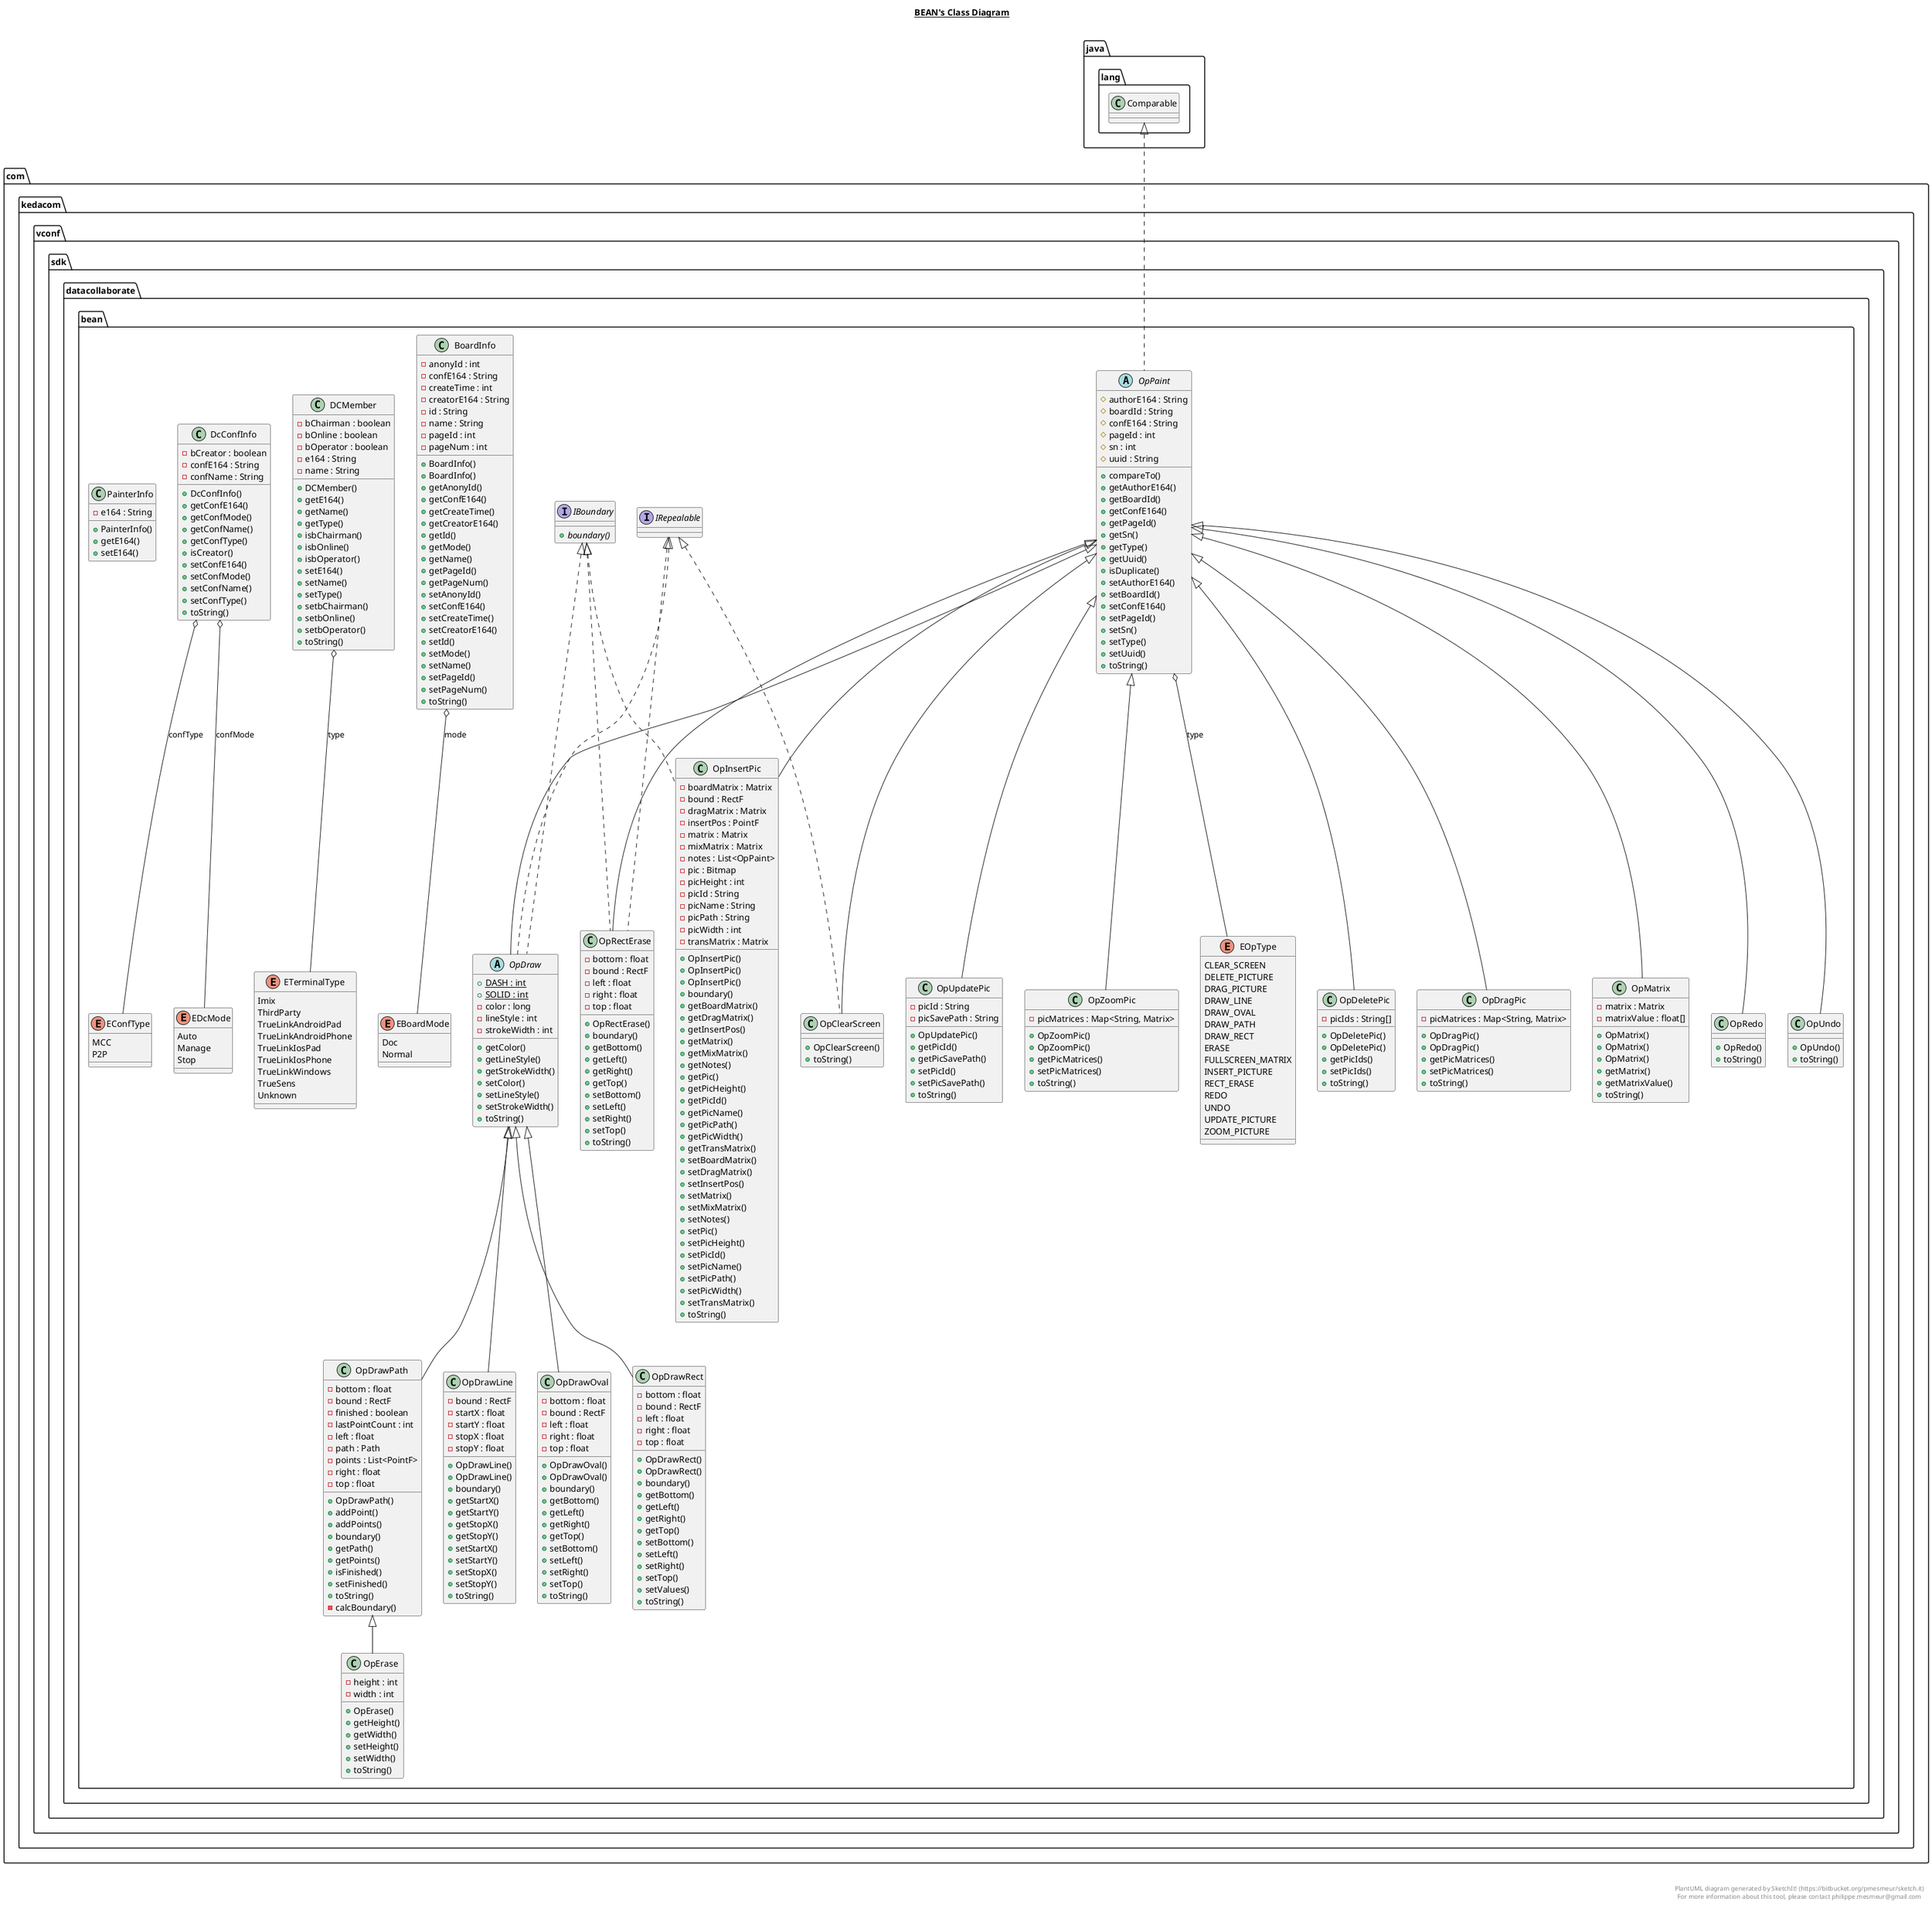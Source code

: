 @startuml

title __BEAN's Class Diagram__\n

  namespace com.kedacom.vconf.sdk.datacollaborate {
    namespace bean {
      class com.kedacom.vconf.sdk.datacollaborate.bean.BoardInfo {
          - anonyId : int
          - confE164 : String
          - createTime : int
          - creatorE164 : String
          - id : String
          - name : String
          - pageId : int
          - pageNum : int
          + BoardInfo()
          + BoardInfo()
          + getAnonyId()
          + getConfE164()
          + getCreateTime()
          + getCreatorE164()
          + getId()
          + getMode()
          + getName()
          + getPageId()
          + getPageNum()
          + setAnonyId()
          + setConfE164()
          + setCreateTime()
          + setCreatorE164()
          + setId()
          + setMode()
          + setName()
          + setPageId()
          + setPageNum()
          + toString()
      }
    }
  }
  

  namespace com.kedacom.vconf.sdk.datacollaborate {
    namespace bean {
      class com.kedacom.vconf.sdk.datacollaborate.bean.DCMember {
          - bChairman : boolean
          - bOnline : boolean
          - bOperator : boolean
          - e164 : String
          - name : String
          + DCMember()
          + getE164()
          + getName()
          + getType()
          + isbChairman()
          + isbOnline()
          + isbOperator()
          + setE164()
          + setName()
          + setType()
          + setbChairman()
          + setbOnline()
          + setbOperator()
          + toString()
      }
    }
  }
  

  namespace com.kedacom.vconf.sdk.datacollaborate {
    namespace bean {
      class com.kedacom.vconf.sdk.datacollaborate.bean.DcConfInfo {
          - bCreator : boolean
          - confE164 : String
          - confName : String
          + DcConfInfo()
          + getConfE164()
          + getConfMode()
          + getConfName()
          + getConfType()
          + isCreator()
          + setConfE164()
          + setConfMode()
          + setConfName()
          + setConfType()
          + toString()
      }
    }
  }
  

  namespace com.kedacom.vconf.sdk.datacollaborate {
    namespace bean {
      enum EBoardMode {
        Doc
        Normal
      }
    }
  }
  

  namespace com.kedacom.vconf.sdk.datacollaborate {
    namespace bean {
      enum EConfType {
        MCC
        P2P
      }
    }
  }
  

  namespace com.kedacom.vconf.sdk.datacollaborate {
    namespace bean {
      enum EDcMode {
        Auto
        Manage
        Stop
      }
    }
  }
  

  namespace com.kedacom.vconf.sdk.datacollaborate {
    namespace bean {
      enum EOpType {
        CLEAR_SCREEN
        DELETE_PICTURE
        DRAG_PICTURE
        DRAW_LINE
        DRAW_OVAL
        DRAW_PATH
        DRAW_RECT
        ERASE
        FULLSCREEN_MATRIX
        INSERT_PICTURE
        RECT_ERASE
        REDO
        UNDO
        UPDATE_PICTURE
        ZOOM_PICTURE
      }
    }
  }
  

  namespace com.kedacom.vconf.sdk.datacollaborate {
    namespace bean {
      enum ETerminalType {
        Imix
        ThirdParty
        TrueLinkAndroidPad
        TrueLinkAndroidPhone
        TrueLinkIosPad
        TrueLinkIosPhone
        TrueLinkWindows
        TrueSens
        Unknown
      }
    }
  }
  

  namespace com.kedacom.vconf.sdk.datacollaborate {
    namespace bean {
      interface com.kedacom.vconf.sdk.datacollaborate.bean.IBoundary {
          {abstract} + boundary()
      }
    }
  }
  

  namespace com.kedacom.vconf.sdk.datacollaborate {
    namespace bean {
      interface com.kedacom.vconf.sdk.datacollaborate.bean.IRepealable {
      }
    }
  }
  

  namespace com.kedacom.vconf.sdk.datacollaborate {
    namespace bean {
      class com.kedacom.vconf.sdk.datacollaborate.bean.OpClearScreen {
          + OpClearScreen()
          + toString()
      }
    }
  }
  

  namespace com.kedacom.vconf.sdk.datacollaborate {
    namespace bean {
      class com.kedacom.vconf.sdk.datacollaborate.bean.OpDeletePic {
          - picIds : String[]
          + OpDeletePic()
          + OpDeletePic()
          + getPicIds()
          + setPicIds()
          + toString()
      }
    }
  }
  

  namespace com.kedacom.vconf.sdk.datacollaborate {
    namespace bean {
      class com.kedacom.vconf.sdk.datacollaborate.bean.OpDragPic {
          - picMatrices : Map<String, Matrix>
          + OpDragPic()
          + OpDragPic()
          + getPicMatrices()
          + setPicMatrices()
          + toString()
      }
    }
  }
  

  namespace com.kedacom.vconf.sdk.datacollaborate {
    namespace bean {
      abstract class com.kedacom.vconf.sdk.datacollaborate.bean.OpDraw {
          {static} + DASH : int
          {static} + SOLID : int
          - color : long
          - lineStyle : int
          - strokeWidth : int
          + getColor()
          + getLineStyle()
          + getStrokeWidth()
          + setColor()
          + setLineStyle()
          + setStrokeWidth()
          + toString()
      }
    }
  }
  

  namespace com.kedacom.vconf.sdk.datacollaborate {
    namespace bean {
      class com.kedacom.vconf.sdk.datacollaborate.bean.OpDrawLine {
          - bound : RectF
          - startX : float
          - startY : float
          - stopX : float
          - stopY : float
          + OpDrawLine()
          + OpDrawLine()
          + boundary()
          + getStartX()
          + getStartY()
          + getStopX()
          + getStopY()
          + setStartX()
          + setStartY()
          + setStopX()
          + setStopY()
          + toString()
      }
    }
  }
  

  namespace com.kedacom.vconf.sdk.datacollaborate {
    namespace bean {
      class com.kedacom.vconf.sdk.datacollaborate.bean.OpDrawOval {
          - bottom : float
          - bound : RectF
          - left : float
          - right : float
          - top : float
          + OpDrawOval()
          + OpDrawOval()
          + boundary()
          + getBottom()
          + getLeft()
          + getRight()
          + getTop()
          + setBottom()
          + setLeft()
          + setRight()
          + setTop()
          + toString()
      }
    }
  }
  

  namespace com.kedacom.vconf.sdk.datacollaborate {
    namespace bean {
      class com.kedacom.vconf.sdk.datacollaborate.bean.OpDrawPath {
          - bottom : float
          - bound : RectF
          - finished : boolean
          - lastPointCount : int
          - left : float
          - path : Path
          - points : List<PointF>
          - right : float
          - top : float
          + OpDrawPath()
          + addPoint()
          + addPoints()
          + boundary()
          + getPath()
          + getPoints()
          + isFinished()
          + setFinished()
          + toString()
          - calcBoundary()
      }
    }
  }
  

  namespace com.kedacom.vconf.sdk.datacollaborate {
    namespace bean {
      class com.kedacom.vconf.sdk.datacollaborate.bean.OpDrawRect {
          - bottom : float
          - bound : RectF
          - left : float
          - right : float
          - top : float
          + OpDrawRect()
          + OpDrawRect()
          + boundary()
          + getBottom()
          + getLeft()
          + getRight()
          + getTop()
          + setBottom()
          + setLeft()
          + setRight()
          + setTop()
          + setValues()
          + toString()
      }
    }
  }
  

  namespace com.kedacom.vconf.sdk.datacollaborate {
    namespace bean {
      class com.kedacom.vconf.sdk.datacollaborate.bean.OpErase {
          - height : int
          - width : int
          + OpErase()
          + getHeight()
          + getWidth()
          + setHeight()
          + setWidth()
          + toString()
      }
    }
  }
  

  namespace com.kedacom.vconf.sdk.datacollaborate {
    namespace bean {
      class com.kedacom.vconf.sdk.datacollaborate.bean.OpInsertPic {
          - boardMatrix : Matrix
          - bound : RectF
          - dragMatrix : Matrix
          - insertPos : PointF
          - matrix : Matrix
          - mixMatrix : Matrix
          - notes : List<OpPaint>
          - pic : Bitmap
          - picHeight : int
          - picId : String
          - picName : String
          - picPath : String
          - picWidth : int
          - transMatrix : Matrix
          + OpInsertPic()
          + OpInsertPic()
          + OpInsertPic()
          + boundary()
          + getBoardMatrix()
          + getDragMatrix()
          + getInsertPos()
          + getMatrix()
          + getMixMatrix()
          + getNotes()
          + getPic()
          + getPicHeight()
          + getPicId()
          + getPicName()
          + getPicPath()
          + getPicWidth()
          + getTransMatrix()
          + setBoardMatrix()
          + setDragMatrix()
          + setInsertPos()
          + setMatrix()
          + setMixMatrix()
          + setNotes()
          + setPic()
          + setPicHeight()
          + setPicId()
          + setPicName()
          + setPicPath()
          + setPicWidth()
          + setTransMatrix()
          + toString()
      }
    }
  }
  

  namespace com.kedacom.vconf.sdk.datacollaborate {
    namespace bean {
      class com.kedacom.vconf.sdk.datacollaborate.bean.OpMatrix {
          - matrix : Matrix
          - matrixValue : float[]
          + OpMatrix()
          + OpMatrix()
          + OpMatrix()
          + getMatrix()
          + getMatrixValue()
          + toString()
      }
    }
  }
  

  namespace com.kedacom.vconf.sdk.datacollaborate {
    namespace bean {
      abstract class com.kedacom.vconf.sdk.datacollaborate.bean.OpPaint {
          # authorE164 : String
          # boardId : String
          # confE164 : String
          # pageId : int
          # sn : int
          # uuid : String
          + compareTo()
          + getAuthorE164()
          + getBoardId()
          + getConfE164()
          + getPageId()
          + getSn()
          + getType()
          + getUuid()
          + isDuplicate()
          + setAuthorE164()
          + setBoardId()
          + setConfE164()
          + setPageId()
          + setSn()
          + setType()
          + setUuid()
          + toString()
      }
    }
  }
  

  namespace com.kedacom.vconf.sdk.datacollaborate {
    namespace bean {
      class com.kedacom.vconf.sdk.datacollaborate.bean.OpRectErase {
          - bottom : float
          - bound : RectF
          - left : float
          - right : float
          - top : float
          + OpRectErase()
          + boundary()
          + getBottom()
          + getLeft()
          + getRight()
          + getTop()
          + setBottom()
          + setLeft()
          + setRight()
          + setTop()
          + toString()
      }
    }
  }
  

  namespace com.kedacom.vconf.sdk.datacollaborate {
    namespace bean {
      class com.kedacom.vconf.sdk.datacollaborate.bean.OpRedo {
          + OpRedo()
          + toString()
      }
    }
  }
  

  namespace com.kedacom.vconf.sdk.datacollaborate {
    namespace bean {
      class com.kedacom.vconf.sdk.datacollaborate.bean.OpUndo {
          + OpUndo()
          + toString()
      }
    }
  }
  

  namespace com.kedacom.vconf.sdk.datacollaborate {
    namespace bean {
      class com.kedacom.vconf.sdk.datacollaborate.bean.OpUpdatePic {
          - picId : String
          - picSavePath : String
          + OpUpdatePic()
          + getPicId()
          + getPicSavePath()
          + setPicId()
          + setPicSavePath()
          + toString()
      }
    }
  }
  

  namespace com.kedacom.vconf.sdk.datacollaborate {
    namespace bean {
      class com.kedacom.vconf.sdk.datacollaborate.bean.OpZoomPic {
          - picMatrices : Map<String, Matrix>
          + OpZoomPic()
          + OpZoomPic()
          + getPicMatrices()
          + setPicMatrices()
          + toString()
      }
    }
  }
  

  namespace com.kedacom.vconf.sdk.datacollaborate {
    namespace bean {
      class com.kedacom.vconf.sdk.datacollaborate.bean.PainterInfo {
          - e164 : String
          + PainterInfo()
          + getE164()
          + setE164()
      }
    }
  }
  

  com.kedacom.vconf.sdk.datacollaborate.bean.BoardInfo o-- com.kedacom.vconf.sdk.datacollaborate.bean.EBoardMode : mode
  com.kedacom.vconf.sdk.datacollaborate.bean.DCMember o-- com.kedacom.vconf.sdk.datacollaborate.bean.ETerminalType : type
  com.kedacom.vconf.sdk.datacollaborate.bean.DcConfInfo o-- com.kedacom.vconf.sdk.datacollaborate.bean.EDcMode : confMode
  com.kedacom.vconf.sdk.datacollaborate.bean.DcConfInfo o-- com.kedacom.vconf.sdk.datacollaborate.bean.EConfType : confType
  com.kedacom.vconf.sdk.datacollaborate.bean.OpClearScreen .up.|> com.kedacom.vconf.sdk.datacollaborate.bean.IRepealable
  com.kedacom.vconf.sdk.datacollaborate.bean.OpClearScreen -up-|> com.kedacom.vconf.sdk.datacollaborate.bean.OpPaint
  com.kedacom.vconf.sdk.datacollaborate.bean.OpDeletePic -up-|> com.kedacom.vconf.sdk.datacollaborate.bean.OpPaint
  com.kedacom.vconf.sdk.datacollaborate.bean.OpDragPic -up-|> com.kedacom.vconf.sdk.datacollaborate.bean.OpPaint
  com.kedacom.vconf.sdk.datacollaborate.bean.OpDraw .up.|> com.kedacom.vconf.sdk.datacollaborate.bean.IBoundary
  com.kedacom.vconf.sdk.datacollaborate.bean.OpDraw .up.|> com.kedacom.vconf.sdk.datacollaborate.bean.IRepealable
  com.kedacom.vconf.sdk.datacollaborate.bean.OpDraw -up-|> com.kedacom.vconf.sdk.datacollaborate.bean.OpPaint
  com.kedacom.vconf.sdk.datacollaborate.bean.OpDrawLine -up-|> com.kedacom.vconf.sdk.datacollaborate.bean.OpDraw
  com.kedacom.vconf.sdk.datacollaborate.bean.OpDrawOval -up-|> com.kedacom.vconf.sdk.datacollaborate.bean.OpDraw
  com.kedacom.vconf.sdk.datacollaborate.bean.OpDrawPath -up-|> com.kedacom.vconf.sdk.datacollaborate.bean.OpDraw
  com.kedacom.vconf.sdk.datacollaborate.bean.OpDrawRect -up-|> com.kedacom.vconf.sdk.datacollaborate.bean.OpDraw
  com.kedacom.vconf.sdk.datacollaborate.bean.OpErase -up-|> com.kedacom.vconf.sdk.datacollaborate.bean.OpDrawPath
  com.kedacom.vconf.sdk.datacollaborate.bean.OpInsertPic .up.|> com.kedacom.vconf.sdk.datacollaborate.bean.IBoundary
  com.kedacom.vconf.sdk.datacollaborate.bean.OpInsertPic -up-|> com.kedacom.vconf.sdk.datacollaborate.bean.OpPaint
  com.kedacom.vconf.sdk.datacollaborate.bean.OpMatrix -up-|> com.kedacom.vconf.sdk.datacollaborate.bean.OpPaint
  com.kedacom.vconf.sdk.datacollaborate.bean.OpPaint .up.|> java.lang.Comparable
  com.kedacom.vconf.sdk.datacollaborate.bean.OpPaint o-- com.kedacom.vconf.sdk.datacollaborate.bean.EOpType : type
  com.kedacom.vconf.sdk.datacollaborate.bean.OpRectErase .up.|> com.kedacom.vconf.sdk.datacollaborate.bean.IBoundary
  com.kedacom.vconf.sdk.datacollaborate.bean.OpRectErase .up.|> com.kedacom.vconf.sdk.datacollaborate.bean.IRepealable
  com.kedacom.vconf.sdk.datacollaborate.bean.OpRectErase -up-|> com.kedacom.vconf.sdk.datacollaborate.bean.OpPaint
  com.kedacom.vconf.sdk.datacollaborate.bean.OpRedo -up-|> com.kedacom.vconf.sdk.datacollaborate.bean.OpPaint
  com.kedacom.vconf.sdk.datacollaborate.bean.OpUndo -up-|> com.kedacom.vconf.sdk.datacollaborate.bean.OpPaint
  com.kedacom.vconf.sdk.datacollaborate.bean.OpUpdatePic -up-|> com.kedacom.vconf.sdk.datacollaborate.bean.OpPaint
  com.kedacom.vconf.sdk.datacollaborate.bean.OpZoomPic -up-|> com.kedacom.vconf.sdk.datacollaborate.bean.OpPaint


right footer


PlantUML diagram generated by SketchIt! (https://bitbucket.org/pmesmeur/sketch.it)
For more information about this tool, please contact philippe.mesmeur@gmail.com
endfooter

@enduml
